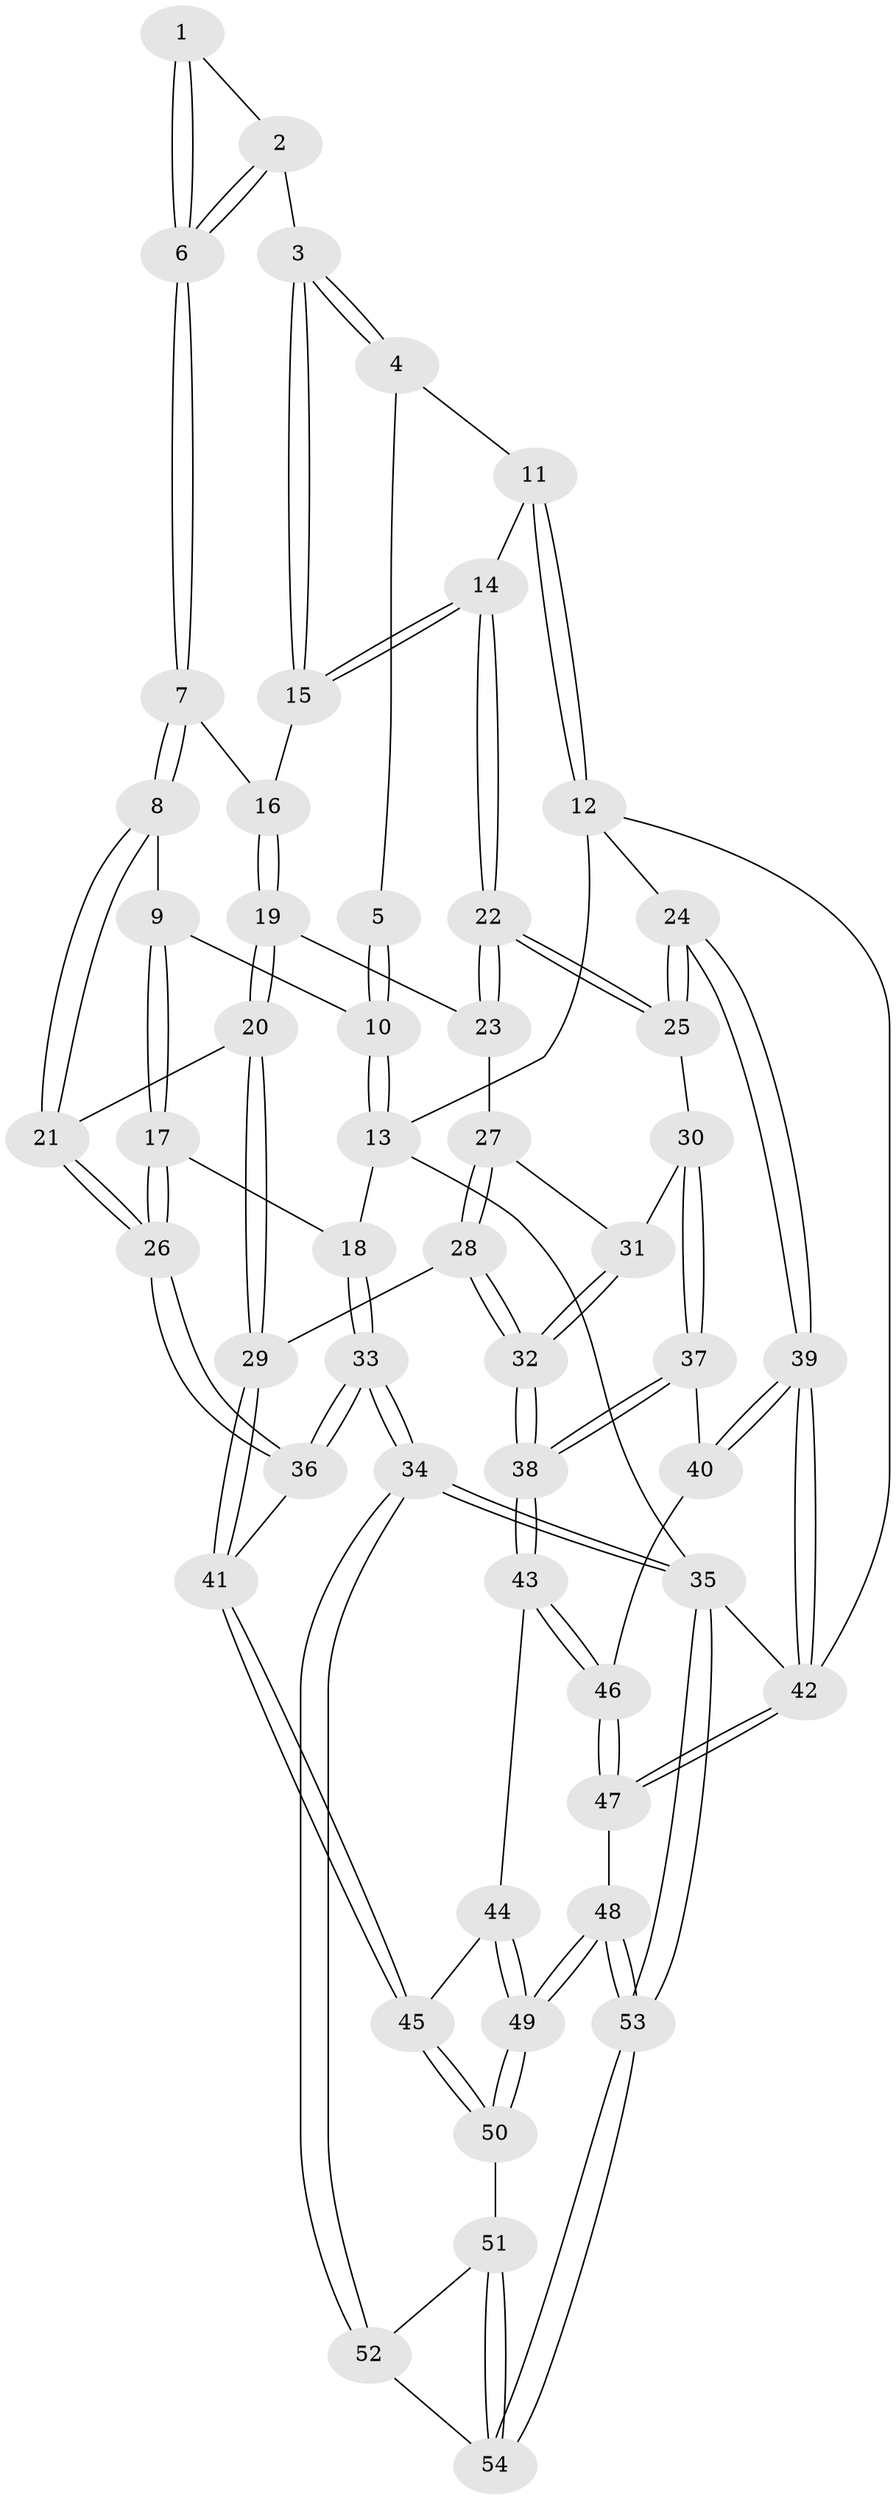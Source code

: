 // Generated by graph-tools (version 1.1) at 2025/27/03/09/25 03:27:11]
// undirected, 54 vertices, 132 edges
graph export_dot {
graph [start="1"]
  node [color=gray90,style=filled];
  1 [pos="+0.5288943322632684+0"];
  2 [pos="+0.6523437888868167+0.07027951508743058"];
  3 [pos="+0.7044204765410228+0.08988788598420525"];
  4 [pos="+0.8339311653970013+0"];
  5 [pos="+0.5250121897100527+0"];
  6 [pos="+0.5307009523225305+0.10933811575320945"];
  7 [pos="+0.529695594814883+0.11566271433441731"];
  8 [pos="+0.32819495381567415+0.21936949320289045"];
  9 [pos="+0.08188199443845294+0"];
  10 [pos="+0+0"];
  11 [pos="+0.9251559862009338+0"];
  12 [pos="+1+0"];
  13 [pos="+0+0"];
  14 [pos="+0.8592674283932008+0.22206637579495475"];
  15 [pos="+0.7130601264511962+0.20950301188045892"];
  16 [pos="+0.6595392795561482+0.2333412081588443"];
  17 [pos="+0.09085060170073574+0.3487197982981501"];
  18 [pos="+0+0.2848642675966567"];
  19 [pos="+0.6345811885498023+0.28215298177344345"];
  20 [pos="+0.40187709092488755+0.4253921438325544"];
  21 [pos="+0.36684090901537203+0.4049687092294611"];
  22 [pos="+0.9623666683962538+0.3234766361795081"];
  23 [pos="+0.709700171848062+0.40912073883216116"];
  24 [pos="+1+0.3244927990104629"];
  25 [pos="+0.9814087128637194+0.3349395766765129"];
  26 [pos="+0.15517135878263016+0.4890014811578068"];
  27 [pos="+0.7063684124432974+0.4279080700232355"];
  28 [pos="+0.4830644582688691+0.5238541504206878"];
  29 [pos="+0.45364543830864323+0.5096414372757608"];
  30 [pos="+0.87733937474765+0.5198564338370892"];
  31 [pos="+0.7257984089107027+0.46818801229814233"];
  32 [pos="+0.648565561949453+0.6596093743427146"];
  33 [pos="+0+0.6937418123407292"];
  34 [pos="+0+0.7845423010666405"];
  35 [pos="+0+1"];
  36 [pos="+0.06362528469160902+0.5858148851131235"];
  37 [pos="+0.8735318574199069+0.5476155804228836"];
  38 [pos="+0.6620170567233982+0.6786760200793914"];
  39 [pos="+1+0.892442429367863"];
  40 [pos="+0.929405551374364+0.6304164867043014"];
  41 [pos="+0.35024323675697305+0.7546103532309527"];
  42 [pos="+1+1"];
  43 [pos="+0.6645504878679043+0.698854014199547"];
  44 [pos="+0.5458543128777947+0.7609576869935883"];
  45 [pos="+0.3573292975966281+0.7952991702181981"];
  46 [pos="+0.7346912233686589+0.8165266276215328"];
  47 [pos="+0.8496922979523963+1"];
  48 [pos="+0.564429977377628+1"];
  49 [pos="+0.49447043182436795+1"];
  50 [pos="+0.3481273273419514+0.8367028608694423"];
  51 [pos="+0.3103933392181352+0.8525178054897748"];
  52 [pos="+0.06745136006117376+0.8497621614199393"];
  53 [pos="+0.2285815411928629+1"];
  54 [pos="+0.22536035701848603+1"];
  1 -- 2;
  1 -- 6;
  1 -- 6;
  2 -- 3;
  2 -- 6;
  2 -- 6;
  3 -- 4;
  3 -- 4;
  3 -- 15;
  3 -- 15;
  4 -- 5;
  4 -- 11;
  5 -- 10;
  5 -- 10;
  6 -- 7;
  6 -- 7;
  7 -- 8;
  7 -- 8;
  7 -- 16;
  8 -- 9;
  8 -- 21;
  8 -- 21;
  9 -- 10;
  9 -- 17;
  9 -- 17;
  10 -- 13;
  10 -- 13;
  11 -- 12;
  11 -- 12;
  11 -- 14;
  12 -- 13;
  12 -- 24;
  12 -- 42;
  13 -- 18;
  13 -- 35;
  14 -- 15;
  14 -- 15;
  14 -- 22;
  14 -- 22;
  15 -- 16;
  16 -- 19;
  16 -- 19;
  17 -- 18;
  17 -- 26;
  17 -- 26;
  18 -- 33;
  18 -- 33;
  19 -- 20;
  19 -- 20;
  19 -- 23;
  20 -- 21;
  20 -- 29;
  20 -- 29;
  21 -- 26;
  21 -- 26;
  22 -- 23;
  22 -- 23;
  22 -- 25;
  22 -- 25;
  23 -- 27;
  24 -- 25;
  24 -- 25;
  24 -- 39;
  24 -- 39;
  25 -- 30;
  26 -- 36;
  26 -- 36;
  27 -- 28;
  27 -- 28;
  27 -- 31;
  28 -- 29;
  28 -- 32;
  28 -- 32;
  29 -- 41;
  29 -- 41;
  30 -- 31;
  30 -- 37;
  30 -- 37;
  31 -- 32;
  31 -- 32;
  32 -- 38;
  32 -- 38;
  33 -- 34;
  33 -- 34;
  33 -- 36;
  33 -- 36;
  34 -- 35;
  34 -- 35;
  34 -- 52;
  34 -- 52;
  35 -- 53;
  35 -- 53;
  35 -- 42;
  36 -- 41;
  37 -- 38;
  37 -- 38;
  37 -- 40;
  38 -- 43;
  38 -- 43;
  39 -- 40;
  39 -- 40;
  39 -- 42;
  39 -- 42;
  40 -- 46;
  41 -- 45;
  41 -- 45;
  42 -- 47;
  42 -- 47;
  43 -- 44;
  43 -- 46;
  43 -- 46;
  44 -- 45;
  44 -- 49;
  44 -- 49;
  45 -- 50;
  45 -- 50;
  46 -- 47;
  46 -- 47;
  47 -- 48;
  48 -- 49;
  48 -- 49;
  48 -- 53;
  48 -- 53;
  49 -- 50;
  49 -- 50;
  50 -- 51;
  51 -- 52;
  51 -- 54;
  51 -- 54;
  52 -- 54;
  53 -- 54;
  53 -- 54;
}
